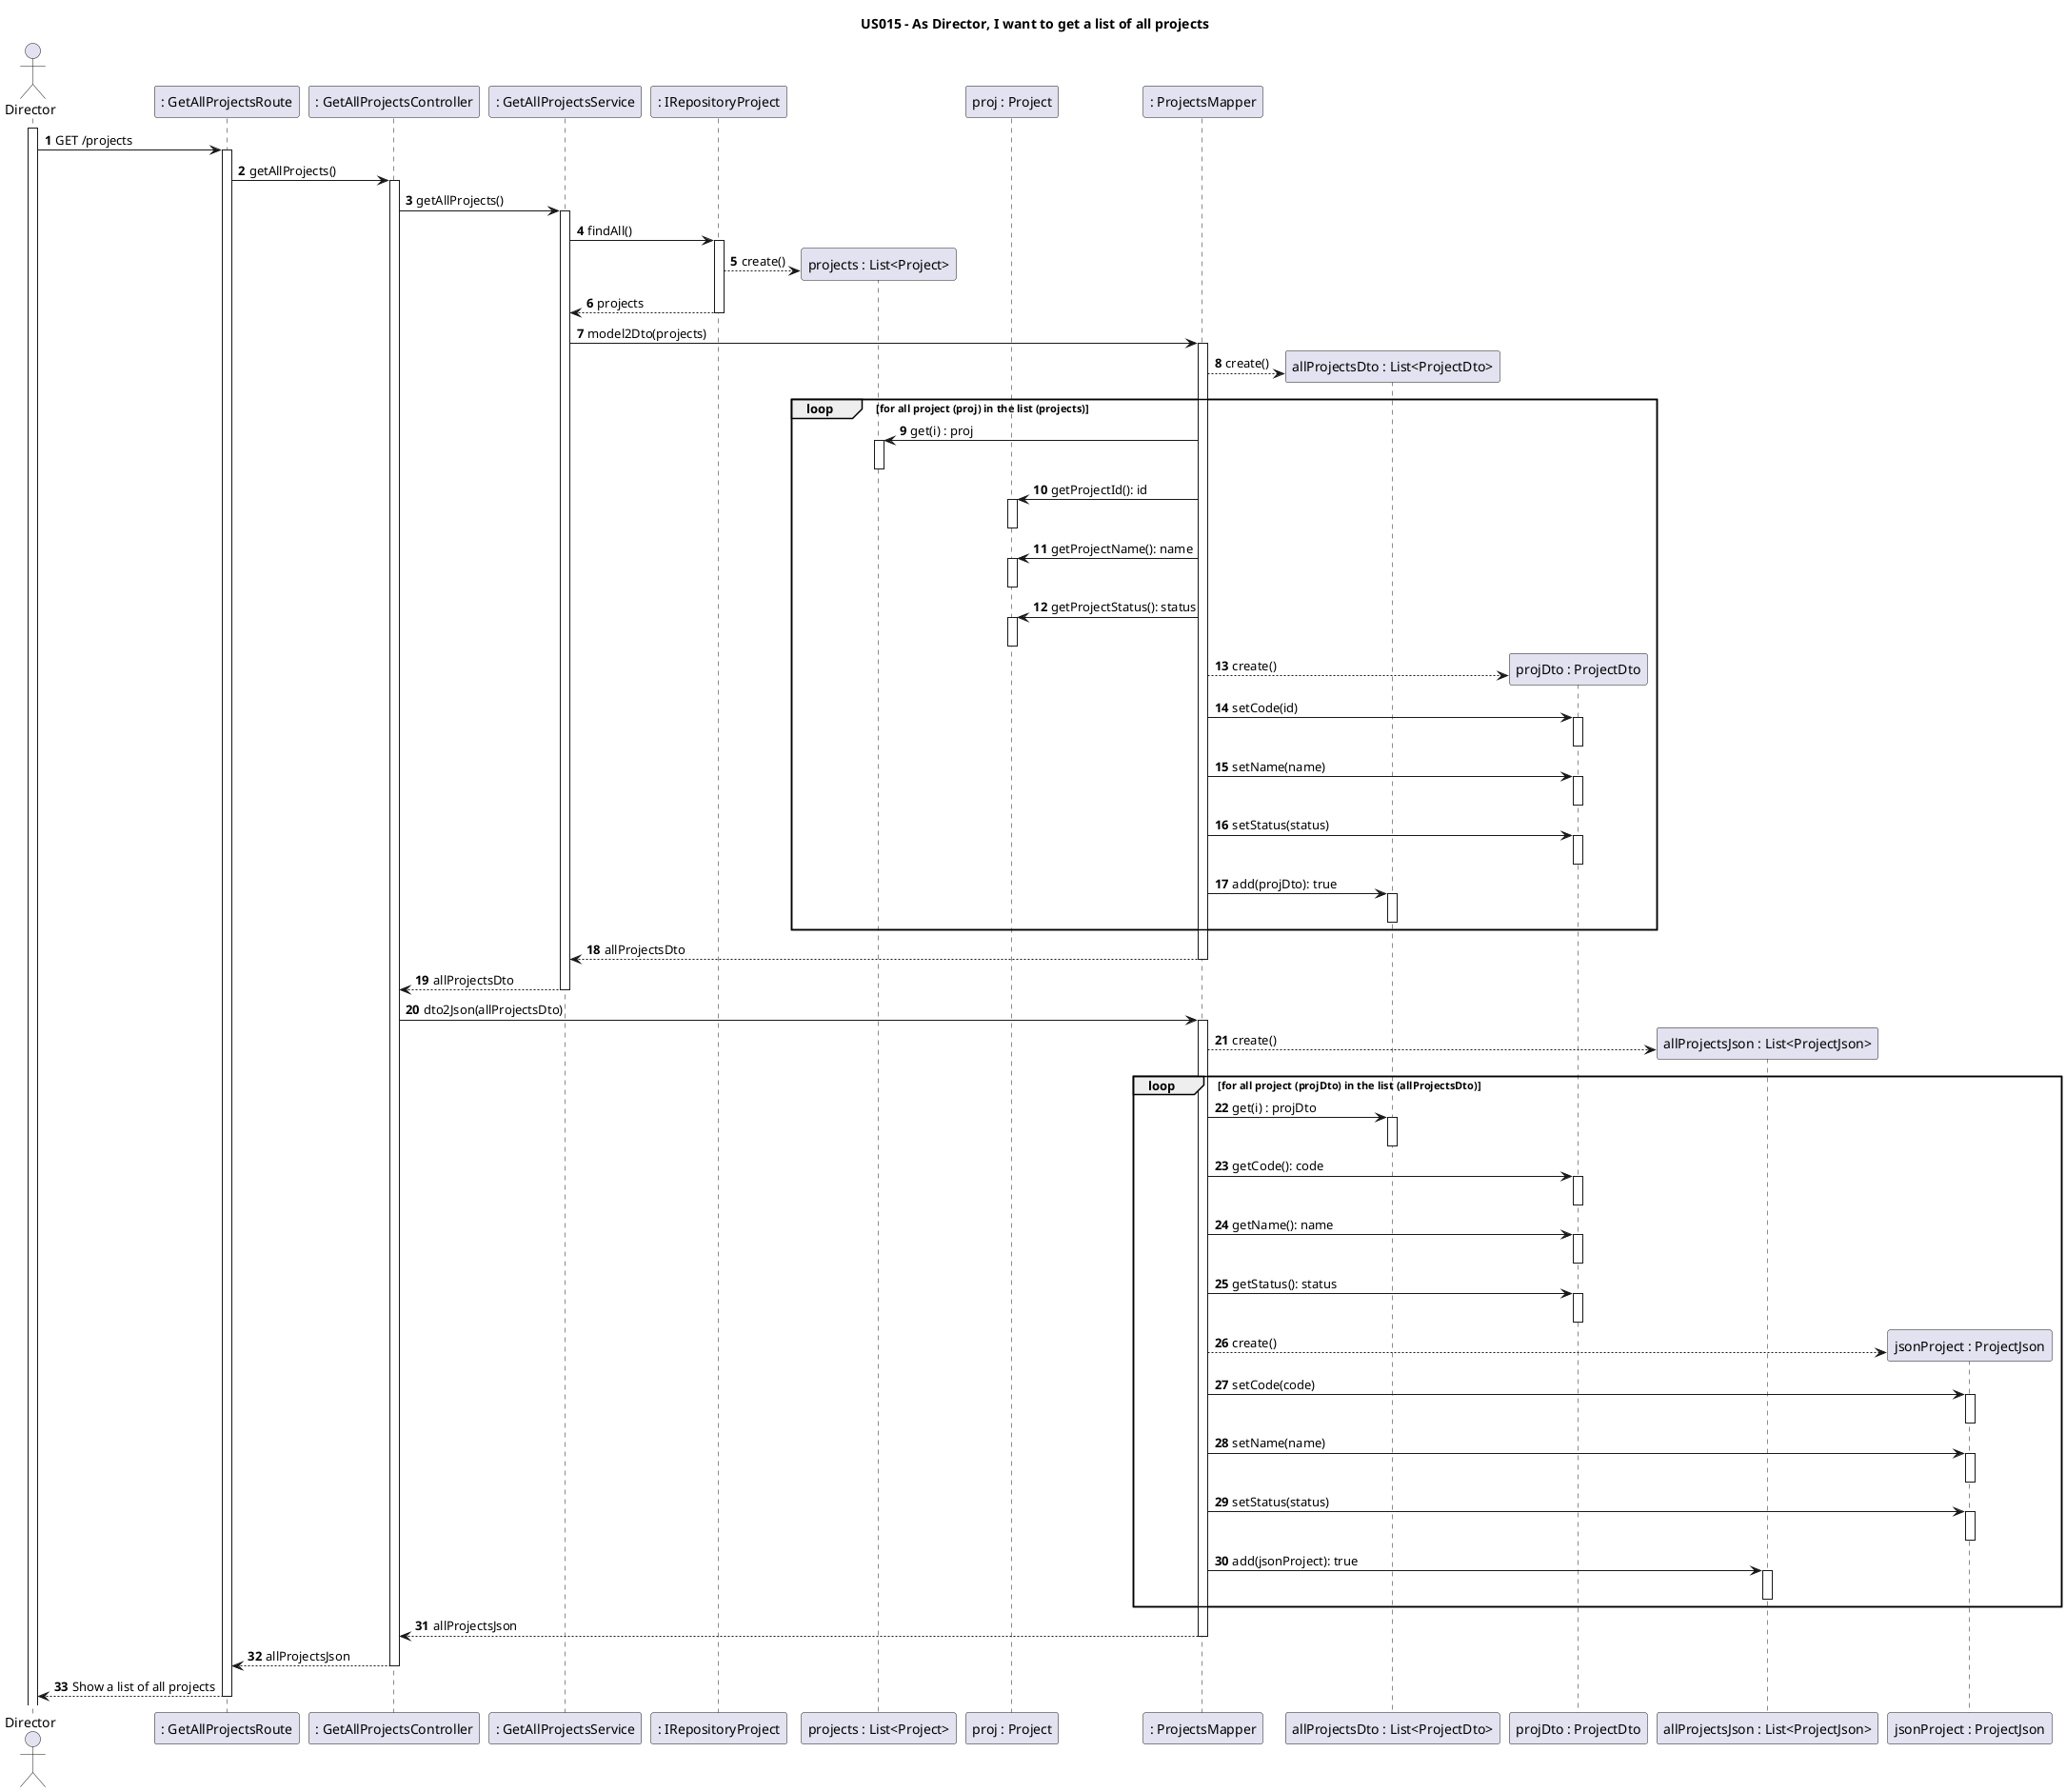 @startuml
'https://plantuml.com/sequence-diagram

title US015 - As Director, I want to get a list of all projects

autonumber

actor Director as actor
participant ": GetAllProjectsRoute" as Route
participant ": GetAllProjectsController" as Ctrl
participant ": GetAllProjectsService" as Srv
participant ": IRepositoryProject" as store
participant "projects : List<Project>" as list
participant "proj : Project" as proj
participant ": ProjectsMapper" as map
participant "allProjectsDto : List<ProjectDto>" as listDto
participant "projDto : ProjectDto" as dto
participant "allProjectsJson : List<ProjectJson>" as listJson
participant "jsonProject : ProjectJson" as json

activate actor
autoactivate on

actor -> Route: GET /projects

Route -> Ctrl: getAllProjects()

Ctrl -> Srv: getAllProjects()

Srv -> store: findAll()

store --> list**: create()

store --> Srv: projects

Srv -> map: model2Dto(projects)

map --> listDto**: create()

loop for all project (proj) in the list (projects)

map -> list: get(i) : proj
deactivate

map -> proj: getProjectId(): id
deactivate

map -> proj: getProjectName(): name
deactivate

map -> proj: getProjectStatus(): status
deactivate

map --> dto**: create()

map -> dto: setCode(id)
deactivate

map -> dto: setName(name)
deactivate

map -> dto: setStatus(status)
deactivate

map -> listDto: add(projDto): true
deactivate

end

map --> Srv: allProjectsDto

Srv --> Ctrl: allProjectsDto

Ctrl -> map: dto2Json(allProjectsDto)

map --> listJson**: create()

loop for all project (projDto) in the list (allProjectsDto)

map -> listDto: get(i) : projDto
deactivate

map -> dto: getCode(): code
deactivate

map -> dto: getName(): name
deactivate

map -> dto: getStatus(): status
deactivate

map --> json**: create()

map -> json: setCode(code)
deactivate

map -> json: setName(name)
deactivate

map -> json: setStatus(status)
deactivate

map -> listJson: add(jsonProject): true
deactivate

end

map --> Ctrl : allProjectsJson

Ctrl --> Route: allProjectsJson

Route --> actor: Show a list of all projects


@enduml